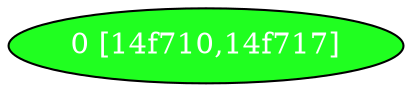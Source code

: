 diGraph libnss3{
	libnss3_0  [style=filled fillcolor="#20FF20" fontcolor="#ffffff" shape=oval label="0 [14f710,14f717]"]


}